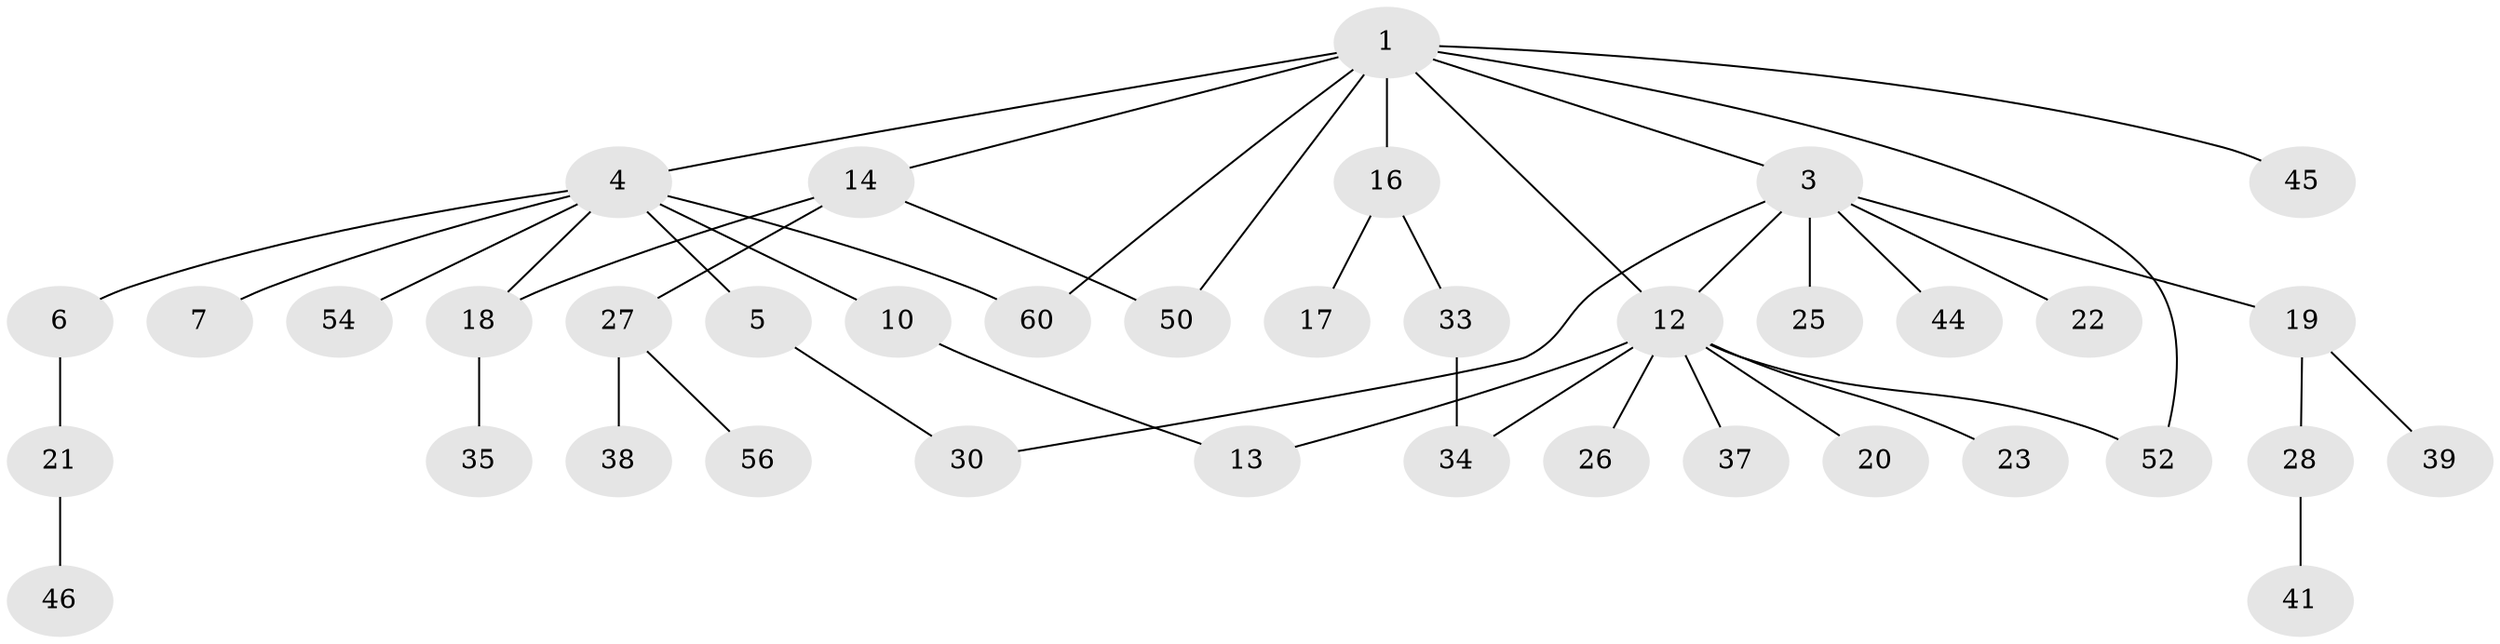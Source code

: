 // original degree distribution, {6: 0.03333333333333333, 5: 0.05, 8: 0.016666666666666666, 2: 0.23333333333333334, 3: 0.15, 1: 0.45, 7: 0.016666666666666666, 4: 0.05}
// Generated by graph-tools (version 1.1) at 2025/10/02/27/25 16:10:51]
// undirected, 38 vertices, 45 edges
graph export_dot {
graph [start="1"]
  node [color=gray90,style=filled];
  1 [super="+2"];
  3 [super="+9"];
  4 [super="+24"];
  5;
  6 [super="+8"];
  7 [super="+11"];
  10 [super="+43"];
  12 [super="+15"];
  13 [super="+48"];
  14 [super="+57"];
  16 [super="+32"];
  17;
  18 [super="+31"];
  19 [super="+49"];
  20 [super="+29"];
  21 [super="+59"];
  22;
  23 [super="+58"];
  25;
  26;
  27 [super="+42"];
  28 [super="+36"];
  30 [super="+51"];
  33 [super="+47"];
  34 [super="+53"];
  35;
  37 [super="+40"];
  38;
  39;
  41;
  44;
  45;
  46;
  50 [super="+55"];
  52;
  54;
  56;
  60;
  1 -- 3;
  1 -- 12;
  1 -- 14;
  1 -- 45;
  1 -- 50;
  1 -- 16;
  1 -- 4;
  1 -- 52;
  1 -- 60;
  3 -- 22;
  3 -- 25;
  3 -- 30;
  3 -- 44;
  3 -- 19;
  3 -- 12;
  4 -- 5;
  4 -- 6;
  4 -- 7;
  4 -- 10;
  4 -- 18;
  4 -- 54;
  4 -- 60;
  5 -- 30;
  6 -- 21;
  10 -- 13;
  12 -- 13;
  12 -- 20;
  12 -- 26 [weight=2];
  12 -- 34;
  12 -- 52;
  12 -- 37;
  12 -- 23;
  14 -- 27;
  14 -- 50;
  14 -- 18;
  16 -- 17;
  16 -- 33;
  18 -- 35;
  19 -- 28;
  19 -- 39;
  21 -- 46;
  27 -- 38;
  27 -- 56;
  28 -- 41;
  33 -- 34;
}
